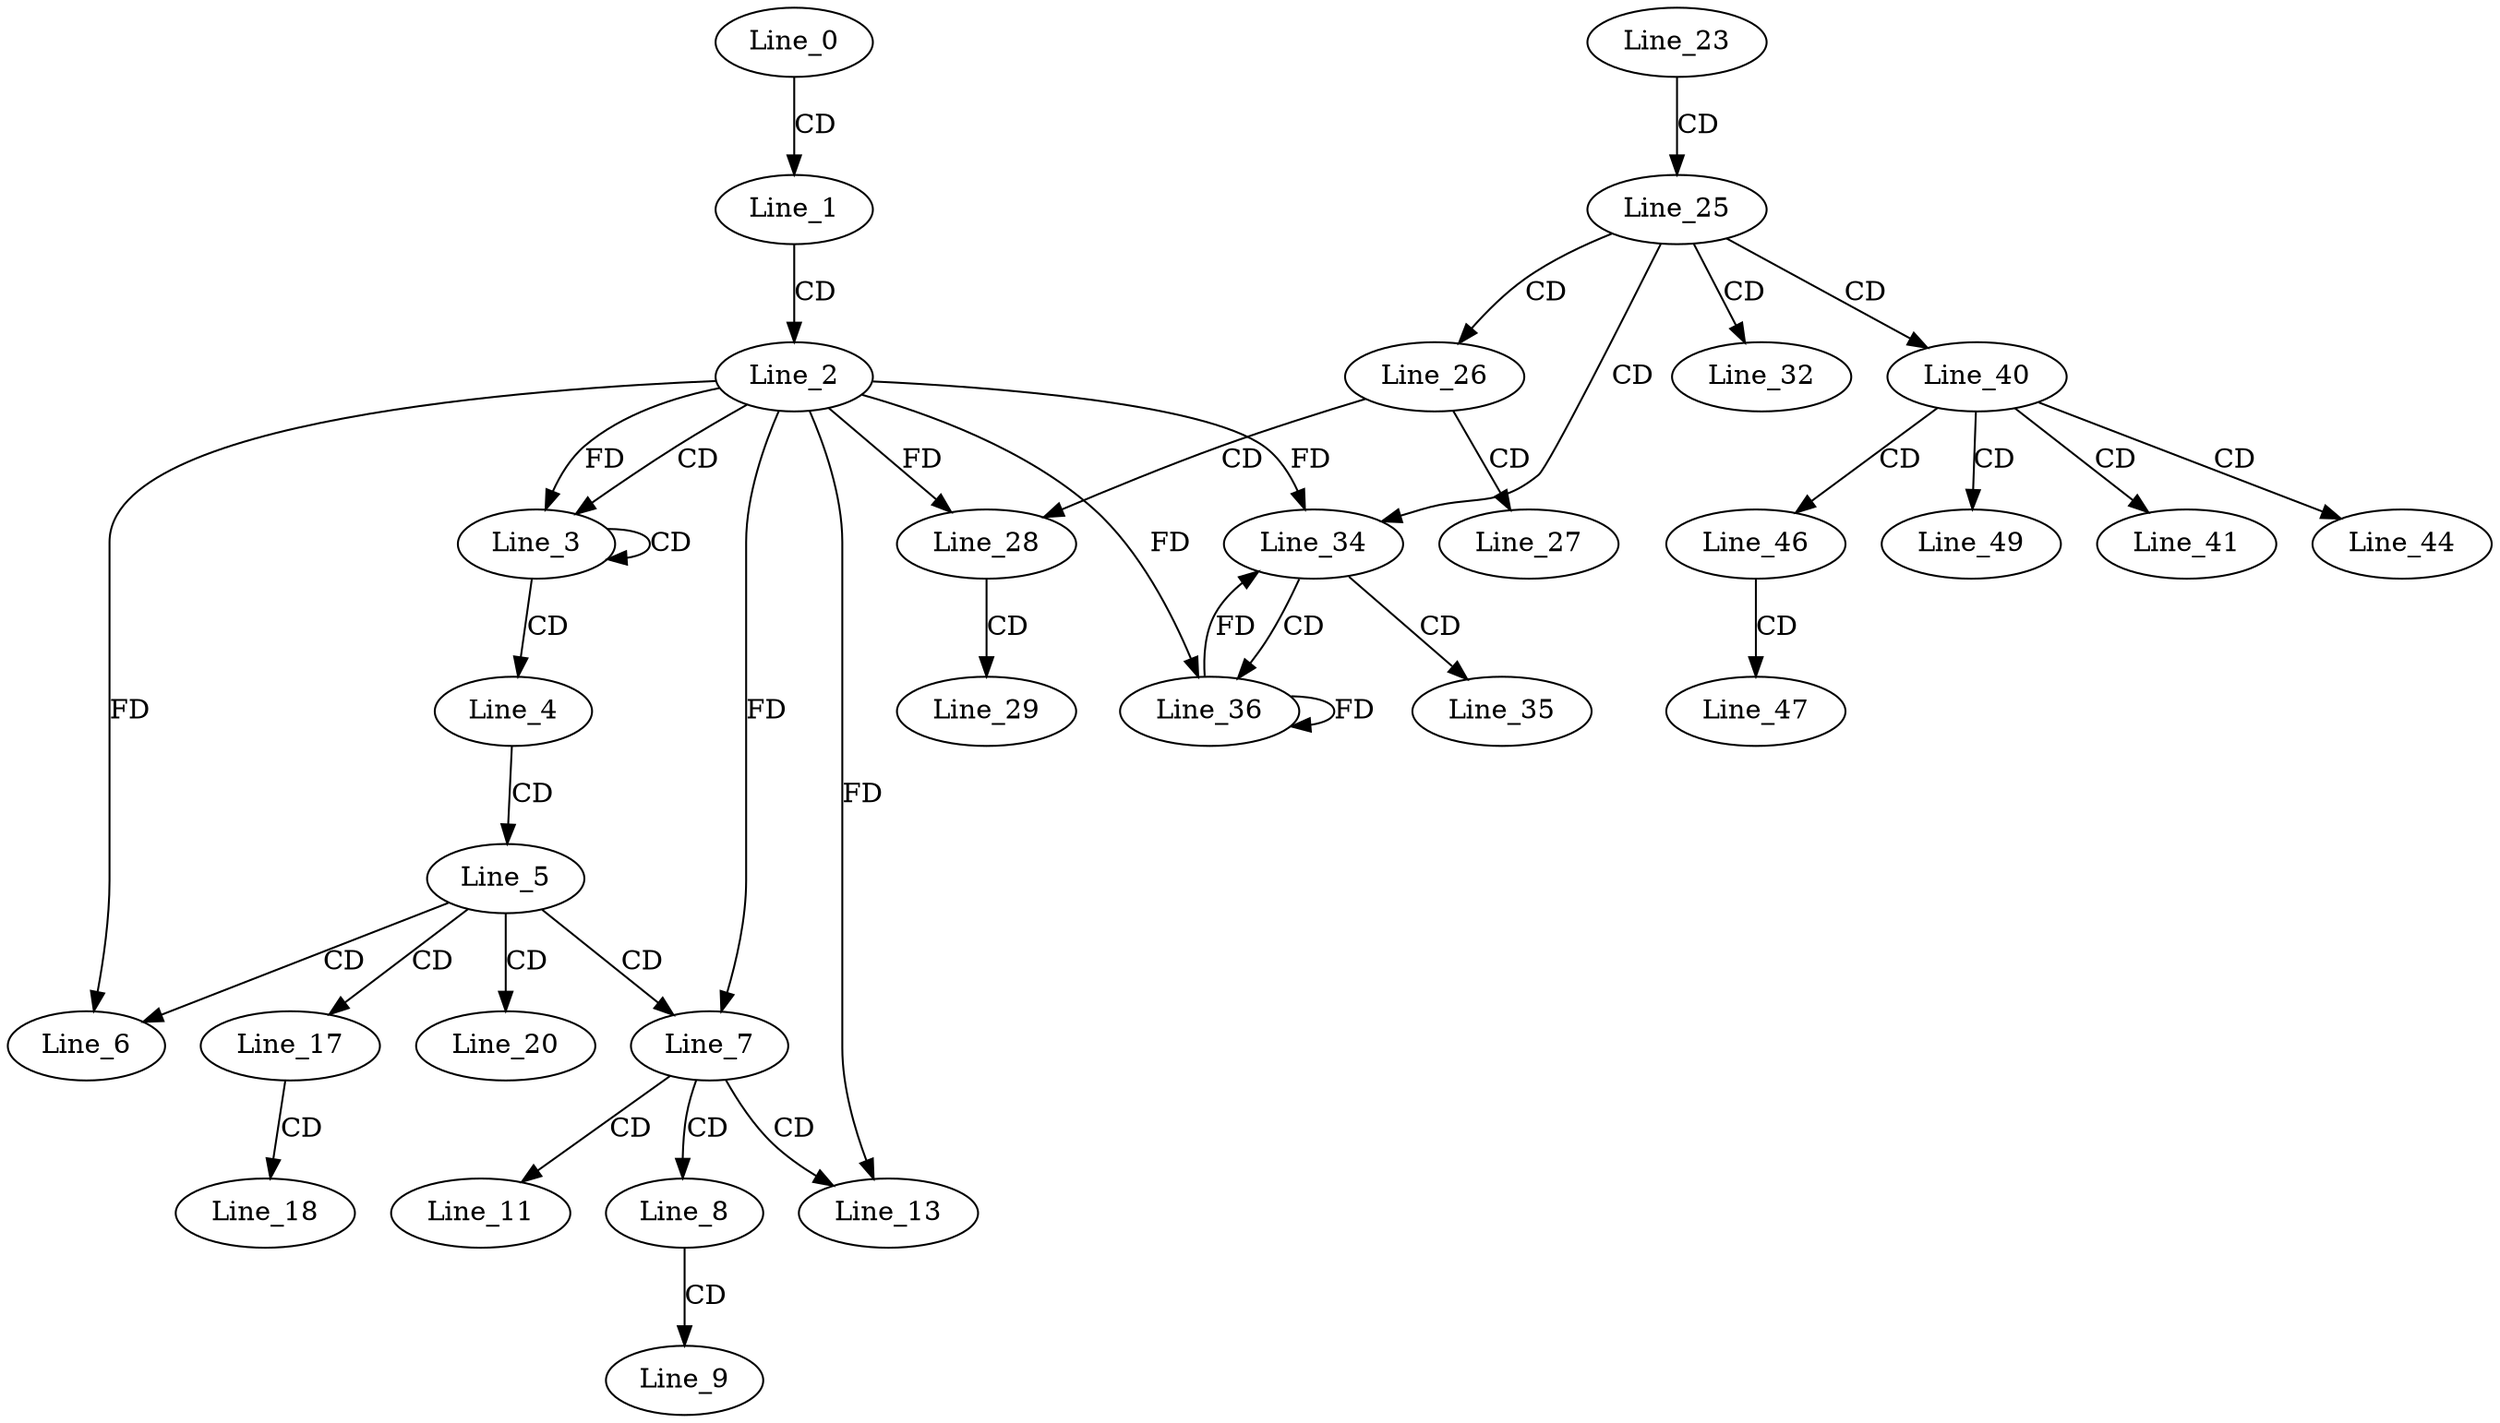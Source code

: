 digraph G {
  Line_0;
  Line_1;
  Line_2;
  Line_3;
  Line_3;
  Line_4;
  Line_5;
  Line_6;
  Line_7;
  Line_7;
  Line_8;
  Line_9;
  Line_11;
  Line_13;
  Line_17;
  Line_18;
  Line_20;
  Line_23;
  Line_25;
  Line_26;
  Line_27;
  Line_28;
  Line_28;
  Line_29;
  Line_32;
  Line_34;
  Line_35;
  Line_36;
  Line_40;
  Line_41;
  Line_44;
  Line_46;
  Line_47;
  Line_49;
  Line_0 -> Line_1 [ label="CD" ];
  Line_1 -> Line_2 [ label="CD" ];
  Line_2 -> Line_3 [ label="CD" ];
  Line_3 -> Line_3 [ label="CD" ];
  Line_2 -> Line_3 [ label="FD" ];
  Line_3 -> Line_4 [ label="CD" ];
  Line_4 -> Line_5 [ label="CD" ];
  Line_5 -> Line_6 [ label="CD" ];
  Line_2 -> Line_6 [ label="FD" ];
  Line_5 -> Line_7 [ label="CD" ];
  Line_2 -> Line_7 [ label="FD" ];
  Line_7 -> Line_8 [ label="CD" ];
  Line_8 -> Line_9 [ label="CD" ];
  Line_7 -> Line_11 [ label="CD" ];
  Line_7 -> Line_13 [ label="CD" ];
  Line_2 -> Line_13 [ label="FD" ];
  Line_5 -> Line_17 [ label="CD" ];
  Line_17 -> Line_18 [ label="CD" ];
  Line_5 -> Line_20 [ label="CD" ];
  Line_23 -> Line_25 [ label="CD" ];
  Line_25 -> Line_26 [ label="CD" ];
  Line_26 -> Line_27 [ label="CD" ];
  Line_26 -> Line_28 [ label="CD" ];
  Line_2 -> Line_28 [ label="FD" ];
  Line_28 -> Line_29 [ label="CD" ];
  Line_25 -> Line_32 [ label="CD" ];
  Line_25 -> Line_34 [ label="CD" ];
  Line_2 -> Line_34 [ label="FD" ];
  Line_34 -> Line_35 [ label="CD" ];
  Line_34 -> Line_36 [ label="CD" ];
  Line_36 -> Line_36 [ label="FD" ];
  Line_2 -> Line_36 [ label="FD" ];
  Line_25 -> Line_40 [ label="CD" ];
  Line_40 -> Line_41 [ label="CD" ];
  Line_40 -> Line_44 [ label="CD" ];
  Line_40 -> Line_46 [ label="CD" ];
  Line_46 -> Line_47 [ label="CD" ];
  Line_40 -> Line_49 [ label="CD" ];
  Line_36 -> Line_34 [ label="FD" ];
}
